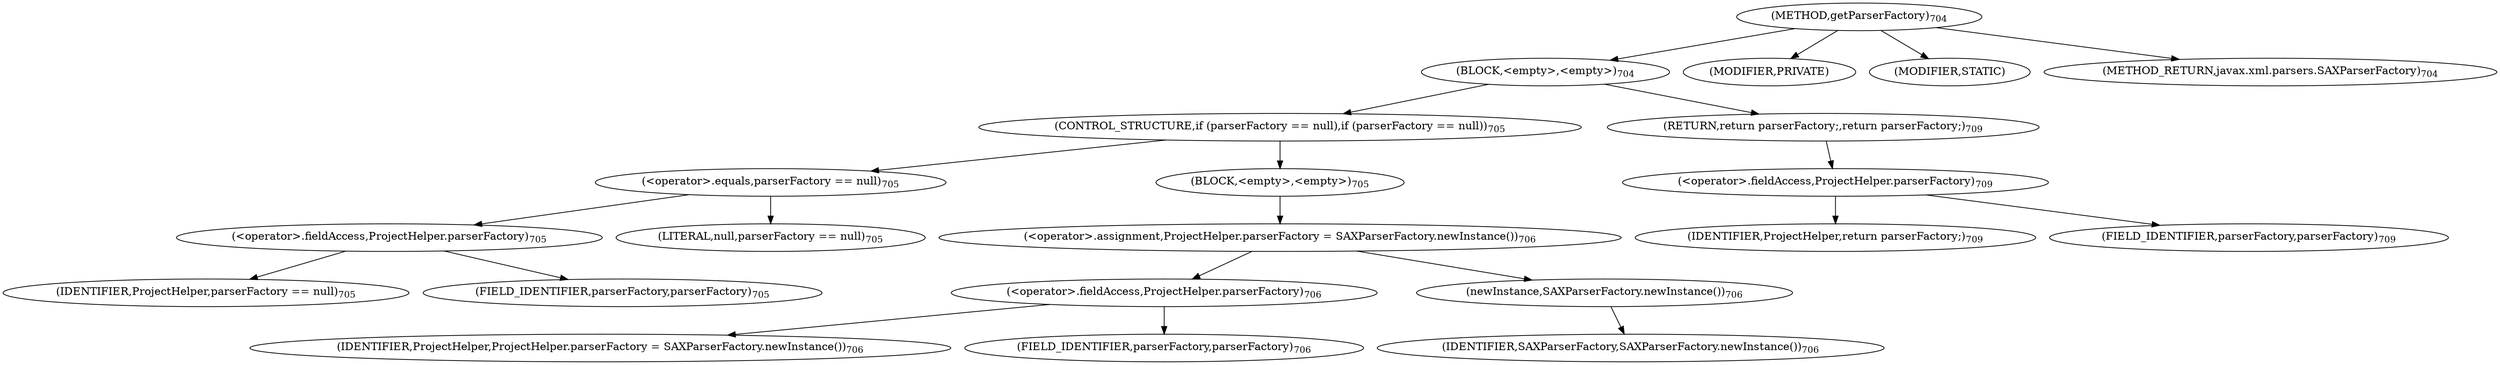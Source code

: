 digraph "getParserFactory" {  
"2289" [label = <(METHOD,getParserFactory)<SUB>704</SUB>> ]
"2290" [label = <(BLOCK,&lt;empty&gt;,&lt;empty&gt;)<SUB>704</SUB>> ]
"2291" [label = <(CONTROL_STRUCTURE,if (parserFactory == null),if (parserFactory == null))<SUB>705</SUB>> ]
"2292" [label = <(&lt;operator&gt;.equals,parserFactory == null)<SUB>705</SUB>> ]
"2293" [label = <(&lt;operator&gt;.fieldAccess,ProjectHelper.parserFactory)<SUB>705</SUB>> ]
"2294" [label = <(IDENTIFIER,ProjectHelper,parserFactory == null)<SUB>705</SUB>> ]
"2295" [label = <(FIELD_IDENTIFIER,parserFactory,parserFactory)<SUB>705</SUB>> ]
"2296" [label = <(LITERAL,null,parserFactory == null)<SUB>705</SUB>> ]
"2297" [label = <(BLOCK,&lt;empty&gt;,&lt;empty&gt;)<SUB>705</SUB>> ]
"2298" [label = <(&lt;operator&gt;.assignment,ProjectHelper.parserFactory = SAXParserFactory.newInstance())<SUB>706</SUB>> ]
"2299" [label = <(&lt;operator&gt;.fieldAccess,ProjectHelper.parserFactory)<SUB>706</SUB>> ]
"2300" [label = <(IDENTIFIER,ProjectHelper,ProjectHelper.parserFactory = SAXParserFactory.newInstance())<SUB>706</SUB>> ]
"2301" [label = <(FIELD_IDENTIFIER,parserFactory,parserFactory)<SUB>706</SUB>> ]
"2302" [label = <(newInstance,SAXParserFactory.newInstance())<SUB>706</SUB>> ]
"2303" [label = <(IDENTIFIER,SAXParserFactory,SAXParserFactory.newInstance())<SUB>706</SUB>> ]
"2304" [label = <(RETURN,return parserFactory;,return parserFactory;)<SUB>709</SUB>> ]
"2305" [label = <(&lt;operator&gt;.fieldAccess,ProjectHelper.parserFactory)<SUB>709</SUB>> ]
"2306" [label = <(IDENTIFIER,ProjectHelper,return parserFactory;)<SUB>709</SUB>> ]
"2307" [label = <(FIELD_IDENTIFIER,parserFactory,parserFactory)<SUB>709</SUB>> ]
"2308" [label = <(MODIFIER,PRIVATE)> ]
"2309" [label = <(MODIFIER,STATIC)> ]
"2310" [label = <(METHOD_RETURN,javax.xml.parsers.SAXParserFactory)<SUB>704</SUB>> ]
  "2289" -> "2290" 
  "2289" -> "2308" 
  "2289" -> "2309" 
  "2289" -> "2310" 
  "2290" -> "2291" 
  "2290" -> "2304" 
  "2291" -> "2292" 
  "2291" -> "2297" 
  "2292" -> "2293" 
  "2292" -> "2296" 
  "2293" -> "2294" 
  "2293" -> "2295" 
  "2297" -> "2298" 
  "2298" -> "2299" 
  "2298" -> "2302" 
  "2299" -> "2300" 
  "2299" -> "2301" 
  "2302" -> "2303" 
  "2304" -> "2305" 
  "2305" -> "2306" 
  "2305" -> "2307" 
}
